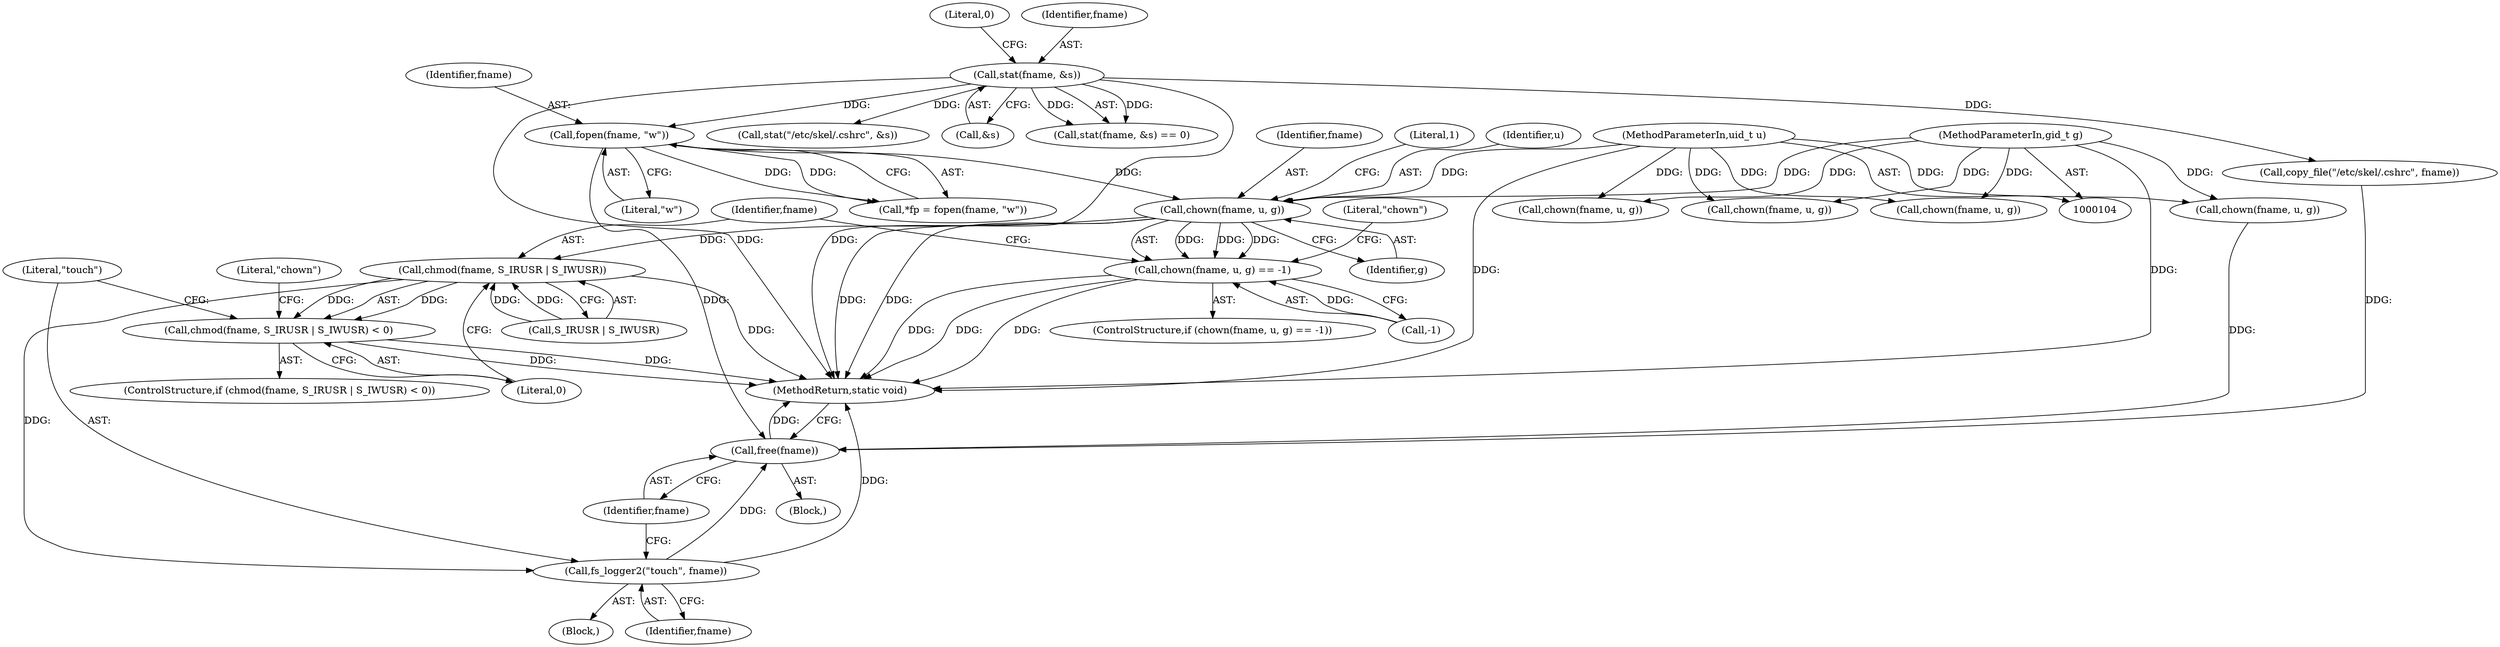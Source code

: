 digraph "0_firejail_903fd8a0789ca3cc3c21d84cd0282481515592ef_1@API" {
"1000288" [label="(Call,chown(fname, u, g))"];
"1000275" [label="(Call,fopen(fname, \"w\"))"];
"1000228" [label="(Call,stat(fname, &s))"];
"1000106" [label="(MethodParameterIn,uid_t u)"];
"1000107" [label="(MethodParameterIn,gid_t g)"];
"1000287" [label="(Call,chown(fname, u, g) == -1)"];
"1000298" [label="(Call,chmod(fname, S_IRUSR | S_IWUSR))"];
"1000297" [label="(Call,chmod(fname, S_IRUSR | S_IWUSR) < 0)"];
"1000306" [label="(Call,fs_logger2(\"touch\", fname))"];
"1000309" [label="(Call,free(fname))"];
"1000300" [label="(Call,S_IRUSR | S_IWUSR)"];
"1000288" [label="(Call,chown(fname, u, g))"];
"1000273" [label="(Call,*fp = fopen(fname, \"w\"))"];
"1000295" [label="(Literal,\"chown\")"];
"1000371" [label="(MethodReturn,static void)"];
"1000187" [label="(Call,chown(fname, u, g))"];
"1000303" [label="(Literal,0)"];
"1000213" [label="(Block,)"];
"1000280" [label="(Block,)"];
"1000277" [label="(Literal,\"w\")"];
"1000232" [label="(Literal,0)"];
"1000286" [label="(ControlStructure,if (chown(fname, u, g) == -1))"];
"1000297" [label="(Call,chmod(fname, S_IRUSR | S_IWUSR) < 0)"];
"1000107" [label="(MethodParameterIn,gid_t g)"];
"1000229" [label="(Identifier,fname)"];
"1000296" [label="(ControlStructure,if (chmod(fname, S_IRUSR | S_IWUSR) < 0))"];
"1000291" [label="(Identifier,g)"];
"1000236" [label="(Call,stat(\"/etc/skel/.cshrc\", &s))"];
"1000292" [label="(Call,-1)"];
"1000275" [label="(Call,fopen(fname, \"w\"))"];
"1000309" [label="(Call,free(fname))"];
"1000299" [label="(Identifier,fname)"];
"1000290" [label="(Identifier,u)"];
"1000159" [label="(Call,chown(fname, u, g))"];
"1000230" [label="(Call,&s)"];
"1000310" [label="(Identifier,fname)"];
"1000260" [label="(Call,chown(fname, u, g))"];
"1000289" [label="(Identifier,fname)"];
"1000305" [label="(Literal,\"chown\")"];
"1000307" [label="(Literal,\"touch\")"];
"1000359" [label="(Call,chown(fname, u, g))"];
"1000227" [label="(Call,stat(fname, &s) == 0)"];
"1000308" [label="(Identifier,fname)"];
"1000287" [label="(Call,chown(fname, u, g) == -1)"];
"1000253" [label="(Call,copy_file(\"/etc/skel/.cshrc\", fname))"];
"1000106" [label="(MethodParameterIn,uid_t u)"];
"1000276" [label="(Identifier,fname)"];
"1000228" [label="(Call,stat(fname, &s))"];
"1000306" [label="(Call,fs_logger2(\"touch\", fname))"];
"1000298" [label="(Call,chmod(fname, S_IRUSR | S_IWUSR))"];
"1000293" [label="(Literal,1)"];
"1000288" -> "1000287"  [label="AST: "];
"1000288" -> "1000291"  [label="CFG: "];
"1000289" -> "1000288"  [label="AST: "];
"1000290" -> "1000288"  [label="AST: "];
"1000291" -> "1000288"  [label="AST: "];
"1000293" -> "1000288"  [label="CFG: "];
"1000288" -> "1000371"  [label="DDG: "];
"1000288" -> "1000371"  [label="DDG: "];
"1000288" -> "1000287"  [label="DDG: "];
"1000288" -> "1000287"  [label="DDG: "];
"1000288" -> "1000287"  [label="DDG: "];
"1000275" -> "1000288"  [label="DDG: "];
"1000106" -> "1000288"  [label="DDG: "];
"1000107" -> "1000288"  [label="DDG: "];
"1000288" -> "1000298"  [label="DDG: "];
"1000275" -> "1000273"  [label="AST: "];
"1000275" -> "1000277"  [label="CFG: "];
"1000276" -> "1000275"  [label="AST: "];
"1000277" -> "1000275"  [label="AST: "];
"1000273" -> "1000275"  [label="CFG: "];
"1000275" -> "1000273"  [label="DDG: "];
"1000275" -> "1000273"  [label="DDG: "];
"1000228" -> "1000275"  [label="DDG: "];
"1000275" -> "1000309"  [label="DDG: "];
"1000228" -> "1000227"  [label="AST: "];
"1000228" -> "1000230"  [label="CFG: "];
"1000229" -> "1000228"  [label="AST: "];
"1000230" -> "1000228"  [label="AST: "];
"1000232" -> "1000228"  [label="CFG: "];
"1000228" -> "1000371"  [label="DDG: "];
"1000228" -> "1000371"  [label="DDG: "];
"1000228" -> "1000227"  [label="DDG: "];
"1000228" -> "1000227"  [label="DDG: "];
"1000228" -> "1000236"  [label="DDG: "];
"1000228" -> "1000253"  [label="DDG: "];
"1000106" -> "1000104"  [label="AST: "];
"1000106" -> "1000371"  [label="DDG: "];
"1000106" -> "1000159"  [label="DDG: "];
"1000106" -> "1000187"  [label="DDG: "];
"1000106" -> "1000260"  [label="DDG: "];
"1000106" -> "1000359"  [label="DDG: "];
"1000107" -> "1000104"  [label="AST: "];
"1000107" -> "1000371"  [label="DDG: "];
"1000107" -> "1000159"  [label="DDG: "];
"1000107" -> "1000187"  [label="DDG: "];
"1000107" -> "1000260"  [label="DDG: "];
"1000107" -> "1000359"  [label="DDG: "];
"1000287" -> "1000286"  [label="AST: "];
"1000287" -> "1000292"  [label="CFG: "];
"1000292" -> "1000287"  [label="AST: "];
"1000295" -> "1000287"  [label="CFG: "];
"1000299" -> "1000287"  [label="CFG: "];
"1000287" -> "1000371"  [label="DDG: "];
"1000287" -> "1000371"  [label="DDG: "];
"1000287" -> "1000371"  [label="DDG: "];
"1000292" -> "1000287"  [label="DDG: "];
"1000298" -> "1000297"  [label="AST: "];
"1000298" -> "1000300"  [label="CFG: "];
"1000299" -> "1000298"  [label="AST: "];
"1000300" -> "1000298"  [label="AST: "];
"1000303" -> "1000298"  [label="CFG: "];
"1000298" -> "1000371"  [label="DDG: "];
"1000298" -> "1000297"  [label="DDG: "];
"1000298" -> "1000297"  [label="DDG: "];
"1000300" -> "1000298"  [label="DDG: "];
"1000300" -> "1000298"  [label="DDG: "];
"1000298" -> "1000306"  [label="DDG: "];
"1000297" -> "1000296"  [label="AST: "];
"1000297" -> "1000303"  [label="CFG: "];
"1000303" -> "1000297"  [label="AST: "];
"1000305" -> "1000297"  [label="CFG: "];
"1000307" -> "1000297"  [label="CFG: "];
"1000297" -> "1000371"  [label="DDG: "];
"1000297" -> "1000371"  [label="DDG: "];
"1000306" -> "1000280"  [label="AST: "];
"1000306" -> "1000308"  [label="CFG: "];
"1000307" -> "1000306"  [label="AST: "];
"1000308" -> "1000306"  [label="AST: "];
"1000310" -> "1000306"  [label="CFG: "];
"1000306" -> "1000371"  [label="DDG: "];
"1000306" -> "1000309"  [label="DDG: "];
"1000309" -> "1000213"  [label="AST: "];
"1000309" -> "1000310"  [label="CFG: "];
"1000310" -> "1000309"  [label="AST: "];
"1000371" -> "1000309"  [label="CFG: "];
"1000309" -> "1000371"  [label="DDG: "];
"1000253" -> "1000309"  [label="DDG: "];
"1000260" -> "1000309"  [label="DDG: "];
}
